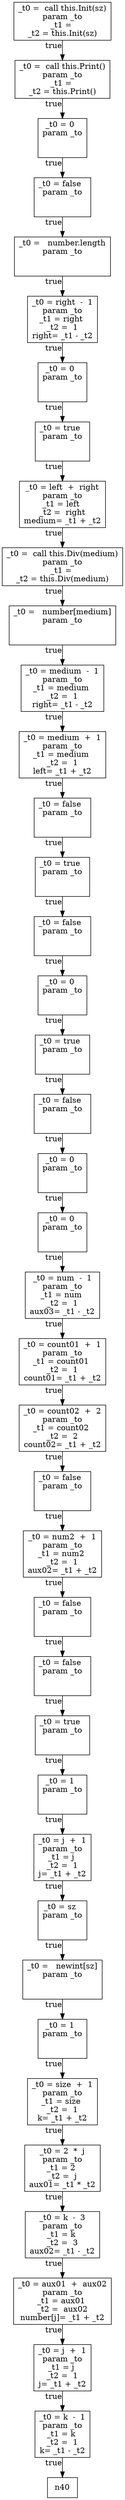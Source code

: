digraph G {
node [shape = box];
n0 [label="_t0 =  call this.Init(sz)\nparam _to\n_t1 = \n_t2 = this.Init(sz)\n"];
n0 -> n1 [xlabel="true"];
n1 [label="_t0 =  call this.Print()\nparam _to\n_t1 = \n_t2 = this.Print()\n"];
n1 -> n2 [xlabel="true"];
n2 [label="_t0 = 0  \nparam _to\n\n\n"];
n2 -> n3 [xlabel="true"];
n3 [label="_t0 = false  \nparam _to\n\n\n"];
n3 -> n4 [xlabel="true"];
n4 [label="_t0 =   number.length\nparam _to\n\n\n"];
n4 -> n5 [xlabel="true"];
n5 [label="_t0 = right  -  1\nparam _to\n_t1 = right \n_t2 =  1\nright= _t1 - _t2"];
n5 -> n6 [xlabel="true"];
n6 [label="_t0 = 0  \nparam _to\n\n\n"];
n6 -> n7 [xlabel="true"];
n7 [label="_t0 = true  \nparam _to\n\n\n"];
n7 -> n8 [xlabel="true"];
n8 [label="_t0 = left  +  right\nparam _to\n_t1 = left \n_t2 =  right\nmedium= _t1 + _t2"];
n8 -> n9 [xlabel="true"];
n9 [label="_t0 =  call this.Div(medium)\nparam _to\n_t1 = \n_t2 = this.Div(medium)\n"];
n9 -> n10 [xlabel="true"];
n10 [label="_t0 =   number[medium]\nparam _to\n\n\n"];
n10 -> n11 [xlabel="true"];
n11 [label="_t0 = medium  -  1\nparam _to\n_t1 = medium \n_t2 =  1\nright= _t1 - _t2"];
n11 -> n12 [xlabel="true"];
n12 [label="_t0 = medium  +  1\nparam _to\n_t1 = medium \n_t2 =  1\nleft= _t1 + _t2"];
n12 -> n13 [xlabel="true"];
n13 [label="_t0 = false  \nparam _to\n\n\n"];
n13 -> n14 [xlabel="true"];
n14 [label="_t0 = true  \nparam _to\n\n\n"];
n14 -> n15 [xlabel="true"];
n15 [label="_t0 = false  \nparam _to\n\n\n"];
n15 -> n16 [xlabel="true"];
n16 [label="_t0 = 0  \nparam _to\n\n\n"];
n16 -> n17 [xlabel="true"];
n17 [label="_t0 = true  \nparam _to\n\n\n"];
n17 -> n18 [xlabel="true"];
n18 [label="_t0 = false  \nparam _to\n\n\n"];
n18 -> n19 [xlabel="true"];
n19 [label="_t0 = 0  \nparam _to\n\n\n"];
n19 -> n20 [xlabel="true"];
n20 [label="_t0 = 0  \nparam _to\n\n\n"];
n20 -> n21 [xlabel="true"];
n21 [label="_t0 = num  -  1\nparam _to\n_t1 = num \n_t2 =  1\naux03= _t1 - _t2"];
n21 -> n22 [xlabel="true"];
n22 [label="_t0 = count01  +  1\nparam _to\n_t1 = count01 \n_t2 =  1\ncount01= _t1 + _t2"];
n22 -> n23 [xlabel="true"];
n23 [label="_t0 = count02  +  2\nparam _to\n_t1 = count02 \n_t2 =  2\ncount02= _t1 + _t2"];
n23 -> n24 [xlabel="true"];
n24 [label="_t0 = false  \nparam _to\n\n\n"];
n24 -> n25 [xlabel="true"];
n25 [label="_t0 = num2  +  1\nparam _to\n_t1 = num2 \n_t2 =  1\naux02= _t1 + _t2"];
n25 -> n26 [xlabel="true"];
n26 [label="_t0 = false  \nparam _to\n\n\n"];
n26 -> n27 [xlabel="true"];
n27 [label="_t0 = false  \nparam _to\n\n\n"];
n27 -> n28 [xlabel="true"];
n28 [label="_t0 = true  \nparam _to\n\n\n"];
n28 -> n29 [xlabel="true"];
n29 [label="_t0 = 1  \nparam _to\n\n\n"];
n29 -> n30 [xlabel="true"];
n30 [label="_t0 = j  +  1\nparam _to\n_t1 = j \n_t2 =  1\nj= _t1 + _t2"];
n30 -> n31 [xlabel="true"];
n31 [label="_t0 = sz  \nparam _to\n\n\n"];
n31 -> n32 [xlabel="true"];
n32 [label="_t0 =   newint[sz]\nparam _to\n\n\n"];
n32 -> n33 [xlabel="true"];
n33 [label="_t0 = 1  \nparam _to\n\n\n"];
n33 -> n34 [xlabel="true"];
n34 [label="_t0 = size  +  1\nparam _to\n_t1 = size \n_t2 =  1\nk= _t1 + _t2"];
n34 -> n35 [xlabel="true"];
n35 [label="_t0 = 2  *  j\nparam _to\n_t1 = 2 \n_t2 =  j\naux01= _t1 * _t2"];
n35 -> n36 [xlabel="true"];
n36 [label="_t0 = k  -  3\nparam _to\n_t1 = k \n_t2 =  3\naux02= _t1 - _t2"];
n36 -> n37 [xlabel="true"];
n37 [label="_t0 = aux01  +  aux02\nparam _to\n_t1 = aux01 \n_t2 =  aux02\nnumber[j]= _t1 + _t2"];
n37 -> n38 [xlabel="true"];
n38 [label="_t0 = j  +  1\nparam _to\n_t1 = j \n_t2 =  1\nj= _t1 + _t2"];
n38 -> n39 [xlabel="true"];
n39 [label="_t0 = k  -  1\nparam _to\n_t1 = k \n_t2 =  1\nk= _t1 - _t2"];
n39 -> n40 [xlabel="true"];
}
